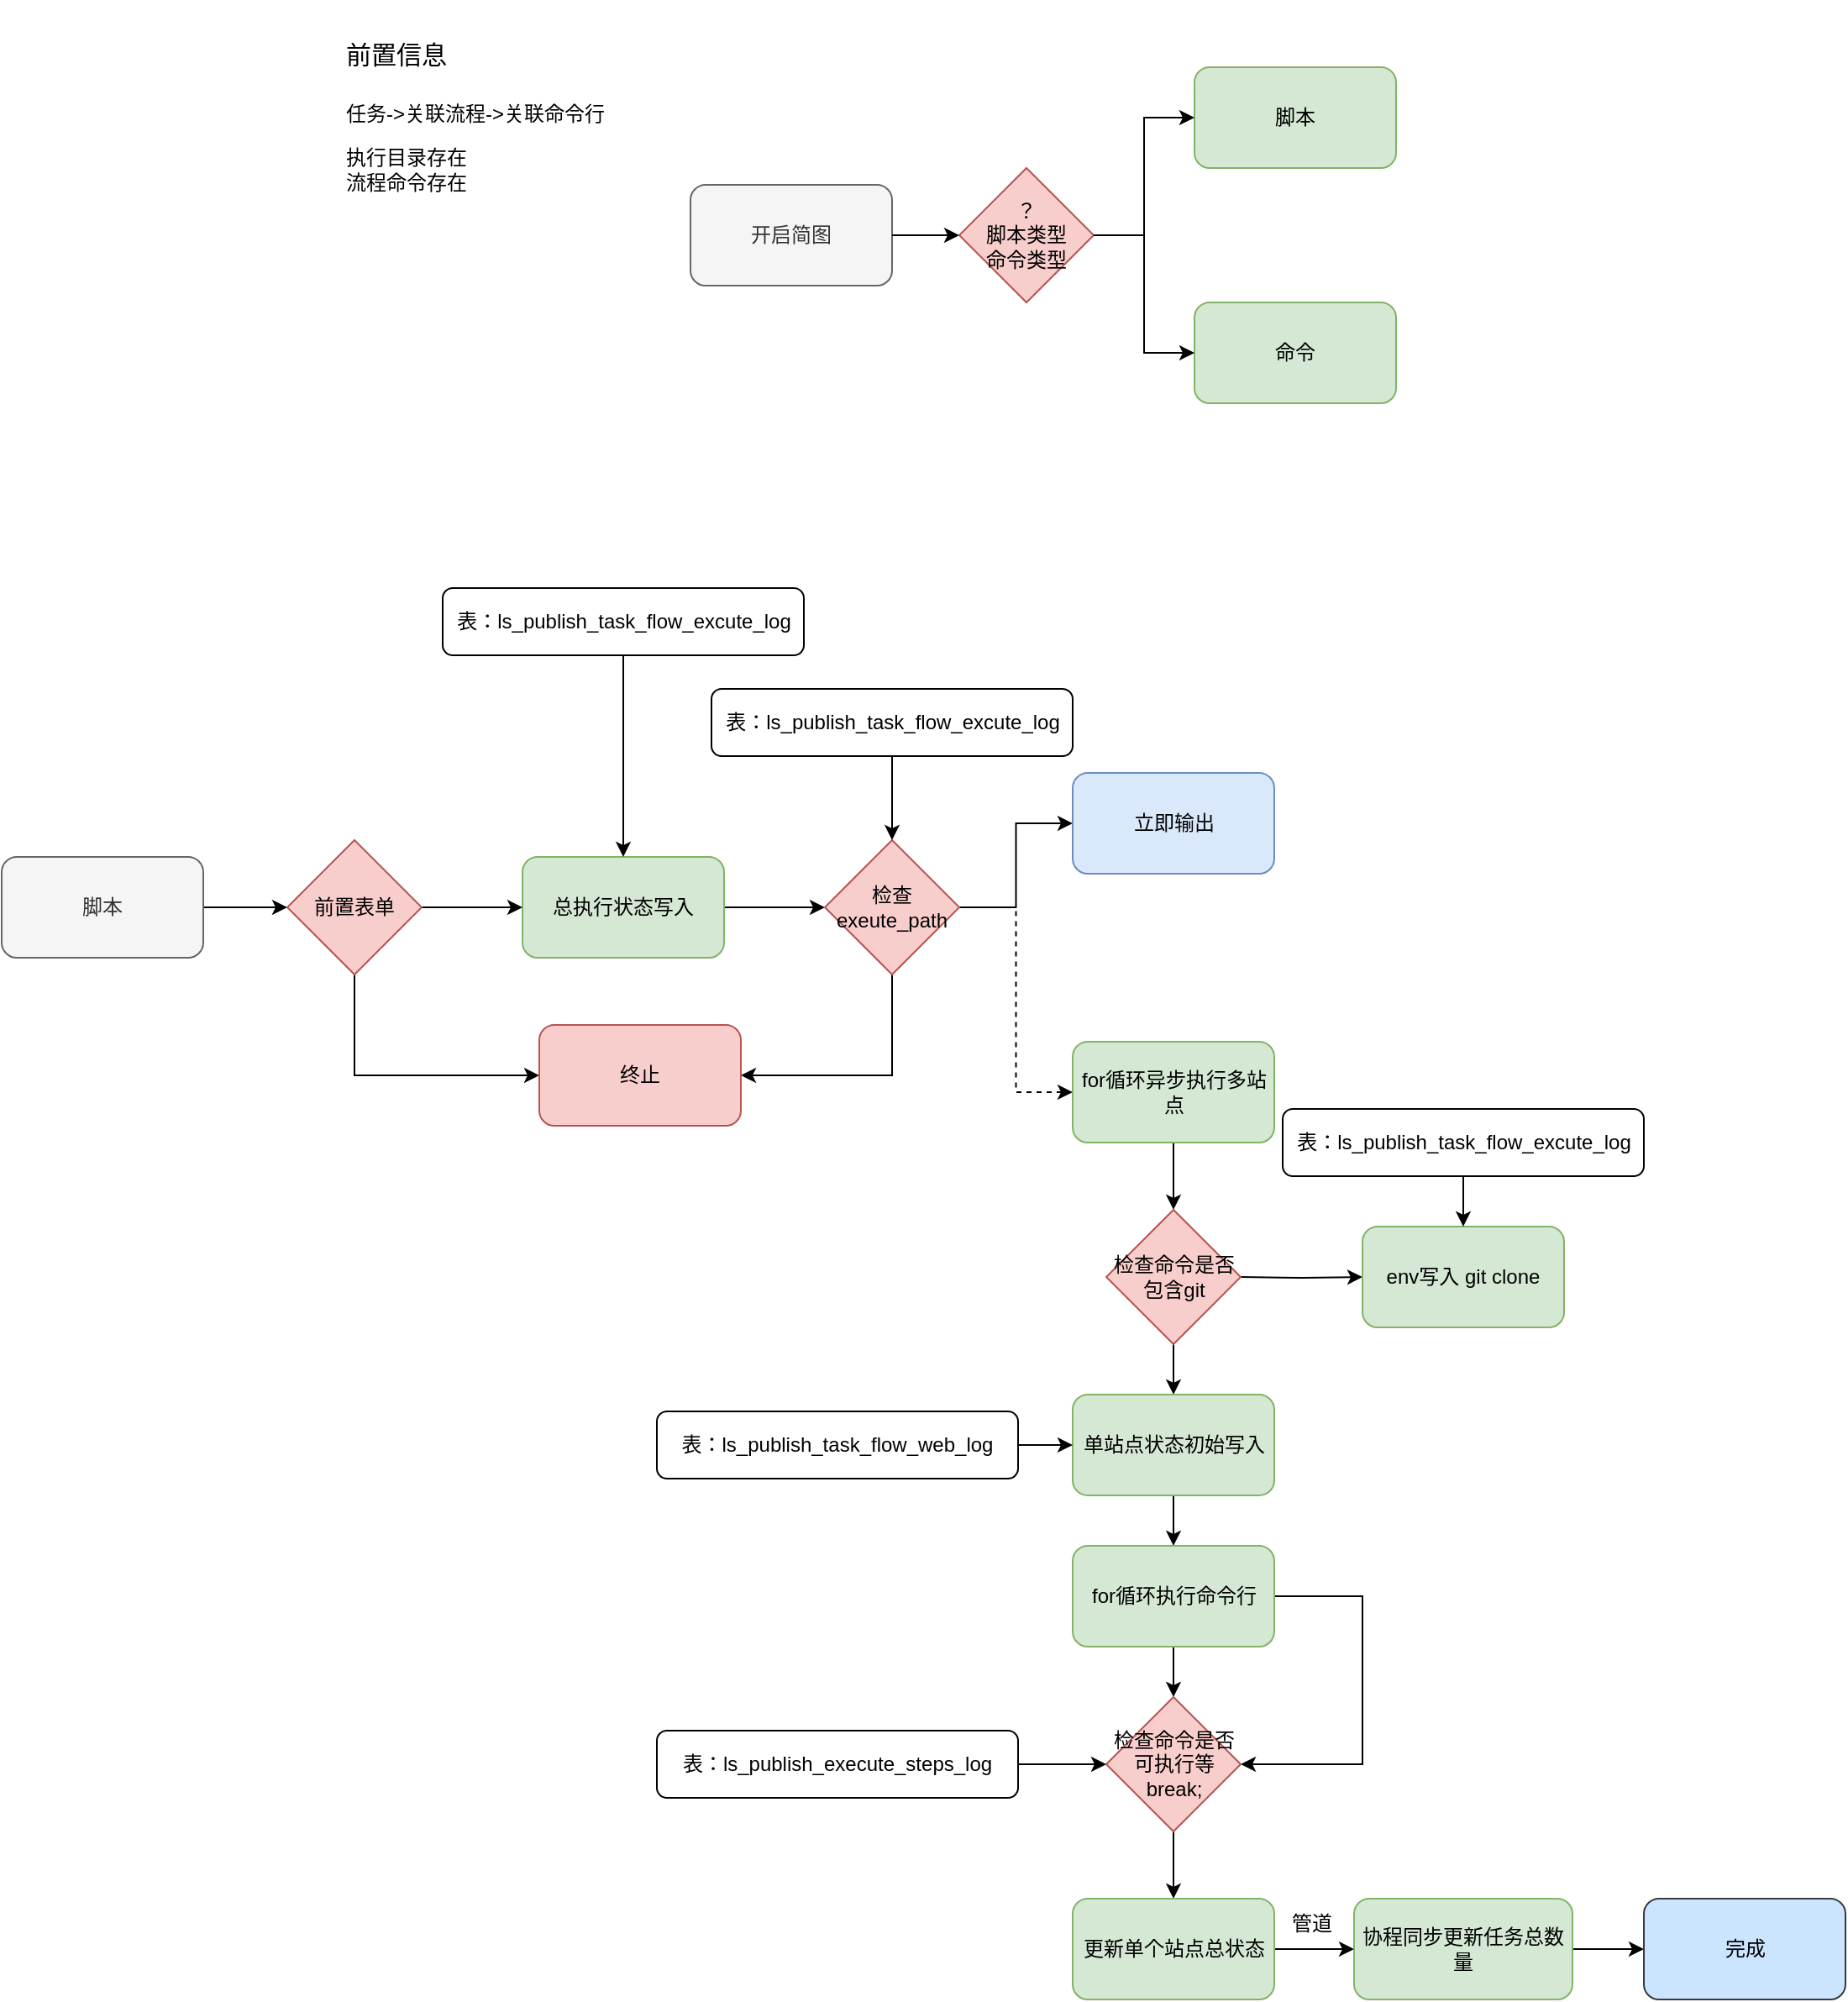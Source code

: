 <mxfile version="22.1.16" type="github">
  <diagram name="第 1 页" id="FwGdxbNtF0jXh57lpMwn">
    <mxGraphModel dx="2560" dy="949" grid="1" gridSize="10" guides="1" tooltips="1" connect="1" arrows="1" fold="1" page="1" pageScale="1" pageWidth="827" pageHeight="1169" math="0" shadow="0">
      <root>
        <mxCell id="0" />
        <mxCell id="1" parent="0" />
        <mxCell id="eIVRO_CXI7sv57dlJCMF-9" value="" style="group" vertex="1" connectable="0" parent="1">
          <mxGeometry x="-340" y="60" width="420" height="200" as="geometry" />
        </mxCell>
        <mxCell id="eIVRO_CXI7sv57dlJCMF-1" value="开启简图" style="rounded=1;whiteSpace=wrap;html=1;fillColor=#f5f5f5;strokeColor=#666666;fontColor=#333333;" vertex="1" parent="eIVRO_CXI7sv57dlJCMF-9">
          <mxGeometry y="70" width="120" height="60" as="geometry" />
        </mxCell>
        <mxCell id="eIVRO_CXI7sv57dlJCMF-3" value="？&lt;br&gt;脚本类型&lt;br&gt;命令类型" style="rhombus;whiteSpace=wrap;html=1;fillColor=#f8cecc;strokeColor=#b85450;" vertex="1" parent="eIVRO_CXI7sv57dlJCMF-9">
          <mxGeometry x="160" y="60" width="80" height="80" as="geometry" />
        </mxCell>
        <mxCell id="eIVRO_CXI7sv57dlJCMF-6" style="edgeStyle=orthogonalEdgeStyle;rounded=0;orthogonalLoop=1;jettySize=auto;html=1;" edge="1" parent="eIVRO_CXI7sv57dlJCMF-9" source="eIVRO_CXI7sv57dlJCMF-1" target="eIVRO_CXI7sv57dlJCMF-3">
          <mxGeometry relative="1" as="geometry" />
        </mxCell>
        <mxCell id="eIVRO_CXI7sv57dlJCMF-4" value="命令" style="rounded=1;whiteSpace=wrap;html=1;fillColor=#d5e8d4;strokeColor=#82b366;" vertex="1" parent="eIVRO_CXI7sv57dlJCMF-9">
          <mxGeometry x="300" y="140" width="120" height="60" as="geometry" />
        </mxCell>
        <mxCell id="eIVRO_CXI7sv57dlJCMF-8" style="edgeStyle=orthogonalEdgeStyle;rounded=0;orthogonalLoop=1;jettySize=auto;html=1;entryX=0;entryY=0.5;entryDx=0;entryDy=0;" edge="1" parent="eIVRO_CXI7sv57dlJCMF-9" source="eIVRO_CXI7sv57dlJCMF-3" target="eIVRO_CXI7sv57dlJCMF-4">
          <mxGeometry relative="1" as="geometry" />
        </mxCell>
        <mxCell id="eIVRO_CXI7sv57dlJCMF-5" value="脚本" style="rounded=1;whiteSpace=wrap;html=1;fillColor=#d5e8d4;strokeColor=#82b366;" vertex="1" parent="eIVRO_CXI7sv57dlJCMF-9">
          <mxGeometry x="300" width="120" height="60" as="geometry" />
        </mxCell>
        <mxCell id="eIVRO_CXI7sv57dlJCMF-7" style="edgeStyle=orthogonalEdgeStyle;rounded=0;orthogonalLoop=1;jettySize=auto;html=1;" edge="1" parent="eIVRO_CXI7sv57dlJCMF-9" source="eIVRO_CXI7sv57dlJCMF-3" target="eIVRO_CXI7sv57dlJCMF-5">
          <mxGeometry relative="1" as="geometry" />
        </mxCell>
        <mxCell id="eIVRO_CXI7sv57dlJCMF-26" value="" style="edgeStyle=orthogonalEdgeStyle;rounded=0;orthogonalLoop=1;jettySize=auto;html=1;" edge="1" parent="1" source="eIVRO_CXI7sv57dlJCMF-10" target="eIVRO_CXI7sv57dlJCMF-13">
          <mxGeometry relative="1" as="geometry" />
        </mxCell>
        <mxCell id="eIVRO_CXI7sv57dlJCMF-10" value="脚本" style="rounded=1;whiteSpace=wrap;html=1;fillColor=#f5f5f5;strokeColor=#666666;fontColor=#333333;" vertex="1" parent="1">
          <mxGeometry x="-750" y="530" width="120" height="60" as="geometry" />
        </mxCell>
        <mxCell id="eIVRO_CXI7sv57dlJCMF-11" value="&lt;h1&gt;&lt;span style=&quot;font-weight: normal;&quot;&gt;&lt;font style=&quot;font-size: 15px;&quot;&gt;前置信息&lt;/font&gt;&lt;/span&gt;&lt;/h1&gt;&lt;p&gt;任务-&amp;gt;关联流程-&amp;gt;关联命令行&lt;/p&gt;&lt;p&gt;执行目录存在&lt;br&gt;流程命令存在&lt;/p&gt;" style="text;html=1;strokeColor=none;fillColor=none;spacing=5;spacingTop=-20;whiteSpace=wrap;overflow=hidden;rounded=0;" vertex="1" parent="1">
          <mxGeometry x="-550" y="30" width="190" height="120" as="geometry" />
        </mxCell>
        <mxCell id="eIVRO_CXI7sv57dlJCMF-33" style="edgeStyle=orthogonalEdgeStyle;rounded=0;orthogonalLoop=1;jettySize=auto;html=1;" edge="1" parent="1" source="eIVRO_CXI7sv57dlJCMF-12" target="eIVRO_CXI7sv57dlJCMF-22">
          <mxGeometry relative="1" as="geometry" />
        </mxCell>
        <mxCell id="eIVRO_CXI7sv57dlJCMF-12" value="总执行状态写入" style="rounded=1;whiteSpace=wrap;html=1;fillColor=#d5e8d4;strokeColor=#82b366;" vertex="1" parent="1">
          <mxGeometry x="-440" y="530" width="120" height="60" as="geometry" />
        </mxCell>
        <mxCell id="eIVRO_CXI7sv57dlJCMF-27" style="edgeStyle=orthogonalEdgeStyle;rounded=0;orthogonalLoop=1;jettySize=auto;html=1;entryX=0;entryY=0.5;entryDx=0;entryDy=0;" edge="1" parent="1" source="eIVRO_CXI7sv57dlJCMF-13" target="eIVRO_CXI7sv57dlJCMF-25">
          <mxGeometry relative="1" as="geometry">
            <Array as="points">
              <mxPoint x="-540" y="660" />
            </Array>
          </mxGeometry>
        </mxCell>
        <mxCell id="eIVRO_CXI7sv57dlJCMF-32" style="edgeStyle=orthogonalEdgeStyle;rounded=0;orthogonalLoop=1;jettySize=auto;html=1;" edge="1" parent="1" source="eIVRO_CXI7sv57dlJCMF-13" target="eIVRO_CXI7sv57dlJCMF-12">
          <mxGeometry relative="1" as="geometry" />
        </mxCell>
        <mxCell id="eIVRO_CXI7sv57dlJCMF-13" value="前置表单" style="rhombus;whiteSpace=wrap;html=1;fillColor=#f8cecc;strokeColor=#b85450;" vertex="1" parent="1">
          <mxGeometry x="-580" y="520" width="80" height="80" as="geometry" />
        </mxCell>
        <mxCell id="eIVRO_CXI7sv57dlJCMF-21" style="edgeStyle=orthogonalEdgeStyle;rounded=0;orthogonalLoop=1;jettySize=auto;html=1;entryX=0.5;entryY=0;entryDx=0;entryDy=0;" edge="1" parent="1" source="eIVRO_CXI7sv57dlJCMF-14" target="eIVRO_CXI7sv57dlJCMF-12">
          <mxGeometry relative="1" as="geometry" />
        </mxCell>
        <mxCell id="eIVRO_CXI7sv57dlJCMF-14" value="表：ls_publish_task_flow_excute_log" style="rounded=1;whiteSpace=wrap;html=1;" vertex="1" parent="1">
          <mxGeometry x="-487.5" y="370" width="215" height="40" as="geometry" />
        </mxCell>
        <mxCell id="eIVRO_CXI7sv57dlJCMF-28" style="edgeStyle=orthogonalEdgeStyle;rounded=0;orthogonalLoop=1;jettySize=auto;html=1;entryX=1;entryY=0.5;entryDx=0;entryDy=0;" edge="1" parent="1" source="eIVRO_CXI7sv57dlJCMF-22" target="eIVRO_CXI7sv57dlJCMF-25">
          <mxGeometry relative="1" as="geometry">
            <Array as="points">
              <mxPoint x="-220" y="660" />
            </Array>
          </mxGeometry>
        </mxCell>
        <mxCell id="eIVRO_CXI7sv57dlJCMF-30" style="edgeStyle=orthogonalEdgeStyle;rounded=0;orthogonalLoop=1;jettySize=auto;html=1;entryX=0;entryY=0.5;entryDx=0;entryDy=0;dashed=1;" edge="1" parent="1" source="eIVRO_CXI7sv57dlJCMF-22" target="eIVRO_CXI7sv57dlJCMF-23">
          <mxGeometry relative="1" as="geometry" />
        </mxCell>
        <mxCell id="eIVRO_CXI7sv57dlJCMF-31" style="edgeStyle=orthogonalEdgeStyle;rounded=0;orthogonalLoop=1;jettySize=auto;html=1;" edge="1" parent="1" source="eIVRO_CXI7sv57dlJCMF-22" target="eIVRO_CXI7sv57dlJCMF-29">
          <mxGeometry relative="1" as="geometry" />
        </mxCell>
        <mxCell id="eIVRO_CXI7sv57dlJCMF-22" value="检查exeute_path" style="rhombus;whiteSpace=wrap;html=1;fillColor=#f8cecc;strokeColor=#b85450;" vertex="1" parent="1">
          <mxGeometry x="-260" y="520" width="80" height="80" as="geometry" />
        </mxCell>
        <mxCell id="eIVRO_CXI7sv57dlJCMF-38" style="edgeStyle=orthogonalEdgeStyle;rounded=0;orthogonalLoop=1;jettySize=auto;html=1;" edge="1" parent="1" source="eIVRO_CXI7sv57dlJCMF-23" target="eIVRO_CXI7sv57dlJCMF-34">
          <mxGeometry relative="1" as="geometry" />
        </mxCell>
        <mxCell id="eIVRO_CXI7sv57dlJCMF-23" value="for循环异步执行多站点" style="rounded=1;whiteSpace=wrap;html=1;fillColor=#d5e8d4;strokeColor=#82b366;" vertex="1" parent="1">
          <mxGeometry x="-112.5" y="640" width="120" height="60" as="geometry" />
        </mxCell>
        <mxCell id="eIVRO_CXI7sv57dlJCMF-25" value="终止" style="rounded=1;whiteSpace=wrap;html=1;fillColor=#f8cecc;strokeColor=#b85450;" vertex="1" parent="1">
          <mxGeometry x="-430" y="630" width="120" height="60" as="geometry" />
        </mxCell>
        <mxCell id="eIVRO_CXI7sv57dlJCMF-29" value="立即输出" style="rounded=1;whiteSpace=wrap;html=1;fillColor=#dae8fc;strokeColor=#6c8ebf;" vertex="1" parent="1">
          <mxGeometry x="-112.5" y="480" width="120" height="60" as="geometry" />
        </mxCell>
        <mxCell id="eIVRO_CXI7sv57dlJCMF-46" style="edgeStyle=orthogonalEdgeStyle;rounded=0;orthogonalLoop=1;jettySize=auto;html=1;" edge="1" parent="1" source="eIVRO_CXI7sv57dlJCMF-34" target="eIVRO_CXI7sv57dlJCMF-44">
          <mxGeometry relative="1" as="geometry" />
        </mxCell>
        <mxCell id="eIVRO_CXI7sv57dlJCMF-51" style="edgeStyle=orthogonalEdgeStyle;rounded=0;orthogonalLoop=1;jettySize=auto;html=1;entryX=0;entryY=0.5;entryDx=0;entryDy=0;" edge="1" parent="1" target="eIVRO_CXI7sv57dlJCMF-35">
          <mxGeometry relative="1" as="geometry">
            <mxPoint x="-12.5" y="780" as="sourcePoint" />
          </mxGeometry>
        </mxCell>
        <mxCell id="eIVRO_CXI7sv57dlJCMF-34" value="检查命令是否包含git" style="rhombus;whiteSpace=wrap;html=1;fillColor=#f8cecc;strokeColor=#b85450;" vertex="1" parent="1">
          <mxGeometry x="-92.5" y="740" width="80" height="80" as="geometry" />
        </mxCell>
        <mxCell id="eIVRO_CXI7sv57dlJCMF-35" value="env写入 git clone" style="rounded=1;whiteSpace=wrap;html=1;fillColor=#d5e8d4;strokeColor=#82b366;" vertex="1" parent="1">
          <mxGeometry x="60" y="750" width="120" height="60" as="geometry" />
        </mxCell>
        <mxCell id="eIVRO_CXI7sv57dlJCMF-62" style="edgeStyle=orthogonalEdgeStyle;rounded=0;orthogonalLoop=1;jettySize=auto;html=1;" edge="1" parent="1" source="eIVRO_CXI7sv57dlJCMF-39" target="eIVRO_CXI7sv57dlJCMF-35">
          <mxGeometry relative="1" as="geometry" />
        </mxCell>
        <mxCell id="eIVRO_CXI7sv57dlJCMF-39" value="表：ls_publish_task_flow_excute_log" style="rounded=1;whiteSpace=wrap;html=1;" vertex="1" parent="1">
          <mxGeometry x="12.5" y="680" width="215" height="40" as="geometry" />
        </mxCell>
        <mxCell id="eIVRO_CXI7sv57dlJCMF-43" style="edgeStyle=orthogonalEdgeStyle;rounded=0;orthogonalLoop=1;jettySize=auto;html=1;" edge="1" parent="1" source="eIVRO_CXI7sv57dlJCMF-41" target="eIVRO_CXI7sv57dlJCMF-22">
          <mxGeometry relative="1" as="geometry" />
        </mxCell>
        <mxCell id="eIVRO_CXI7sv57dlJCMF-41" value="表：ls_publish_task_flow_excute_log" style="rounded=1;whiteSpace=wrap;html=1;" vertex="1" parent="1">
          <mxGeometry x="-327.5" y="430" width="215" height="40" as="geometry" />
        </mxCell>
        <mxCell id="eIVRO_CXI7sv57dlJCMF-63" style="edgeStyle=orthogonalEdgeStyle;rounded=0;orthogonalLoop=1;jettySize=auto;html=1;entryX=0.5;entryY=0;entryDx=0;entryDy=0;" edge="1" parent="1" source="eIVRO_CXI7sv57dlJCMF-44" target="eIVRO_CXI7sv57dlJCMF-55">
          <mxGeometry relative="1" as="geometry" />
        </mxCell>
        <mxCell id="eIVRO_CXI7sv57dlJCMF-44" value="单站点状态初始写入" style="rounded=1;whiteSpace=wrap;html=1;fillColor=#d5e8d4;strokeColor=#82b366;" vertex="1" parent="1">
          <mxGeometry x="-112.5" y="850" width="120" height="60" as="geometry" />
        </mxCell>
        <mxCell id="eIVRO_CXI7sv57dlJCMF-54" style="edgeStyle=orthogonalEdgeStyle;rounded=0;orthogonalLoop=1;jettySize=auto;html=1;" edge="1" parent="1" source="eIVRO_CXI7sv57dlJCMF-48" target="eIVRO_CXI7sv57dlJCMF-44">
          <mxGeometry relative="1" as="geometry" />
        </mxCell>
        <mxCell id="eIVRO_CXI7sv57dlJCMF-48" value="表：ls_publish_task_flow_web_log" style="rounded=1;whiteSpace=wrap;html=1;" vertex="1" parent="1">
          <mxGeometry x="-360" y="860" width="215" height="40" as="geometry" />
        </mxCell>
        <mxCell id="eIVRO_CXI7sv57dlJCMF-64" style="edgeStyle=orthogonalEdgeStyle;rounded=0;orthogonalLoop=1;jettySize=auto;html=1;" edge="1" parent="1" source="eIVRO_CXI7sv57dlJCMF-55" target="eIVRO_CXI7sv57dlJCMF-56">
          <mxGeometry relative="1" as="geometry" />
        </mxCell>
        <mxCell id="eIVRO_CXI7sv57dlJCMF-73" style="edgeStyle=orthogonalEdgeStyle;rounded=0;orthogonalLoop=1;jettySize=auto;html=1;entryX=1;entryY=0.5;entryDx=0;entryDy=0;" edge="1" parent="1" source="eIVRO_CXI7sv57dlJCMF-55" target="eIVRO_CXI7sv57dlJCMF-56">
          <mxGeometry relative="1" as="geometry">
            <Array as="points">
              <mxPoint x="60" y="970" />
              <mxPoint x="60" y="1070" />
            </Array>
          </mxGeometry>
        </mxCell>
        <mxCell id="eIVRO_CXI7sv57dlJCMF-55" value="for循环执行命令行" style="rounded=1;whiteSpace=wrap;html=1;fillColor=#d5e8d4;strokeColor=#82b366;" vertex="1" parent="1">
          <mxGeometry x="-112.5" y="940" width="120" height="60" as="geometry" />
        </mxCell>
        <mxCell id="eIVRO_CXI7sv57dlJCMF-58" style="edgeStyle=orthogonalEdgeStyle;rounded=0;orthogonalLoop=1;jettySize=auto;html=1;entryX=0.5;entryY=0;entryDx=0;entryDy=0;" edge="1" parent="1" source="eIVRO_CXI7sv57dlJCMF-56" target="eIVRO_CXI7sv57dlJCMF-57">
          <mxGeometry relative="1" as="geometry" />
        </mxCell>
        <mxCell id="eIVRO_CXI7sv57dlJCMF-56" value="检查命令是否可执行等&lt;br&gt;break;" style="rhombus;whiteSpace=wrap;html=1;fillColor=#f8cecc;strokeColor=#b85450;" vertex="1" parent="1">
          <mxGeometry x="-92.5" y="1030" width="80" height="80" as="geometry" />
        </mxCell>
        <mxCell id="eIVRO_CXI7sv57dlJCMF-68" style="edgeStyle=orthogonalEdgeStyle;rounded=0;orthogonalLoop=1;jettySize=auto;html=1;" edge="1" parent="1" source="eIVRO_CXI7sv57dlJCMF-57" target="eIVRO_CXI7sv57dlJCMF-66">
          <mxGeometry relative="1" as="geometry" />
        </mxCell>
        <mxCell id="eIVRO_CXI7sv57dlJCMF-57" value="更新单个站点总状态" style="rounded=1;whiteSpace=wrap;html=1;fillColor=#d5e8d4;strokeColor=#82b366;" vertex="1" parent="1">
          <mxGeometry x="-112.5" y="1150" width="120" height="60" as="geometry" />
        </mxCell>
        <mxCell id="eIVRO_CXI7sv57dlJCMF-65" style="edgeStyle=orthogonalEdgeStyle;rounded=0;orthogonalLoop=1;jettySize=auto;html=1;entryX=0;entryY=0.5;entryDx=0;entryDy=0;" edge="1" parent="1" source="eIVRO_CXI7sv57dlJCMF-59" target="eIVRO_CXI7sv57dlJCMF-56">
          <mxGeometry relative="1" as="geometry" />
        </mxCell>
        <mxCell id="eIVRO_CXI7sv57dlJCMF-59" value="表：ls_publish_execute_steps_log" style="rounded=1;whiteSpace=wrap;html=1;" vertex="1" parent="1">
          <mxGeometry x="-360" y="1050" width="215" height="40" as="geometry" />
        </mxCell>
        <mxCell id="eIVRO_CXI7sv57dlJCMF-71" style="edgeStyle=orthogonalEdgeStyle;rounded=0;orthogonalLoop=1;jettySize=auto;html=1;" edge="1" parent="1" source="eIVRO_CXI7sv57dlJCMF-66" target="eIVRO_CXI7sv57dlJCMF-70">
          <mxGeometry relative="1" as="geometry" />
        </mxCell>
        <mxCell id="eIVRO_CXI7sv57dlJCMF-66" value="协程同步更新任务总数量" style="rounded=1;whiteSpace=wrap;html=1;fillColor=#d5e8d4;strokeColor=#82b366;" vertex="1" parent="1">
          <mxGeometry x="55" y="1150" width="130" height="60" as="geometry" />
        </mxCell>
        <mxCell id="eIVRO_CXI7sv57dlJCMF-69" value="管道" style="text;html=1;strokeColor=none;fillColor=none;align=center;verticalAlign=middle;whiteSpace=wrap;rounded=0;" vertex="1" parent="1">
          <mxGeometry y="1150" width="60" height="30" as="geometry" />
        </mxCell>
        <mxCell id="eIVRO_CXI7sv57dlJCMF-70" value="完成" style="rounded=1;whiteSpace=wrap;html=1;fillColor=#cce5ff;strokeColor=#36393d;" vertex="1" parent="1">
          <mxGeometry x="227.5" y="1150" width="120" height="60" as="geometry" />
        </mxCell>
      </root>
    </mxGraphModel>
  </diagram>
</mxfile>
